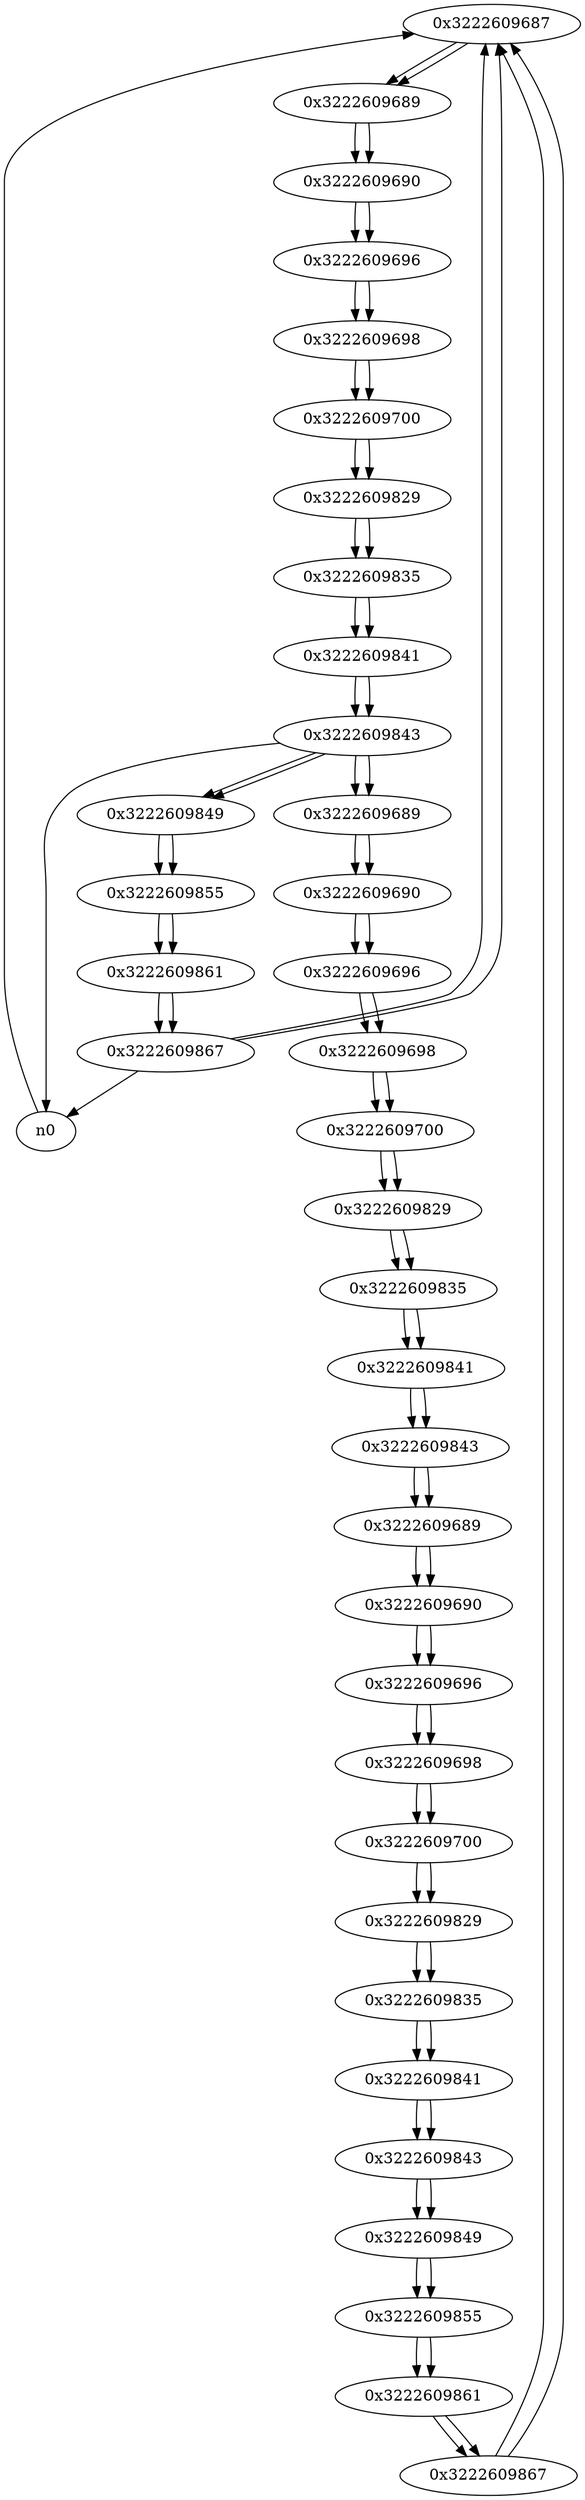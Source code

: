 digraph G{
/* nodes */
  n1 [label="0x3222609687"]
  n2 [label="0x3222609689"]
  n3 [label="0x3222609690"]
  n4 [label="0x3222609696"]
  n5 [label="0x3222609698"]
  n6 [label="0x3222609700"]
  n7 [label="0x3222609829"]
  n8 [label="0x3222609835"]
  n9 [label="0x3222609841"]
  n10 [label="0x3222609843"]
  n11 [label="0x3222609849"]
  n12 [label="0x3222609855"]
  n13 [label="0x3222609861"]
  n14 [label="0x3222609867"]
  n15 [label="0x3222609689"]
  n16 [label="0x3222609690"]
  n17 [label="0x3222609696"]
  n18 [label="0x3222609698"]
  n19 [label="0x3222609700"]
  n20 [label="0x3222609829"]
  n21 [label="0x3222609835"]
  n22 [label="0x3222609841"]
  n23 [label="0x3222609843"]
  n24 [label="0x3222609689"]
  n25 [label="0x3222609690"]
  n26 [label="0x3222609696"]
  n27 [label="0x3222609698"]
  n28 [label="0x3222609700"]
  n29 [label="0x3222609829"]
  n30 [label="0x3222609835"]
  n31 [label="0x3222609841"]
  n32 [label="0x3222609843"]
  n33 [label="0x3222609849"]
  n34 [label="0x3222609855"]
  n35 [label="0x3222609861"]
  n36 [label="0x3222609867"]
/* edges */
n1 -> n2;
n36 -> n1;
n14 -> n1;
n0 -> n1;
n2 -> n3;
n1 -> n2;
n3 -> n4;
n2 -> n3;
n4 -> n5;
n3 -> n4;
n5 -> n6;
n4 -> n5;
n6 -> n7;
n5 -> n6;
n7 -> n8;
n6 -> n7;
n8 -> n9;
n7 -> n8;
n9 -> n10;
n8 -> n9;
n10 -> n11;
n10 -> n15;
n10 -> n0;
n9 -> n10;
n11 -> n12;
n10 -> n11;
n12 -> n13;
n11 -> n12;
n13 -> n14;
n12 -> n13;
n14 -> n1;
n14 -> n0;
n13 -> n14;
n15 -> n16;
n10 -> n15;
n16 -> n17;
n15 -> n16;
n17 -> n18;
n16 -> n17;
n18 -> n19;
n17 -> n18;
n19 -> n20;
n18 -> n19;
n20 -> n21;
n19 -> n20;
n21 -> n22;
n20 -> n21;
n22 -> n23;
n21 -> n22;
n23 -> n24;
n22 -> n23;
n24 -> n25;
n23 -> n24;
n25 -> n26;
n24 -> n25;
n26 -> n27;
n25 -> n26;
n27 -> n28;
n26 -> n27;
n28 -> n29;
n27 -> n28;
n29 -> n30;
n28 -> n29;
n30 -> n31;
n29 -> n30;
n31 -> n32;
n30 -> n31;
n32 -> n33;
n31 -> n32;
n33 -> n34;
n32 -> n33;
n34 -> n35;
n33 -> n34;
n35 -> n36;
n34 -> n35;
n36 -> n1;
n35 -> n36;
}
